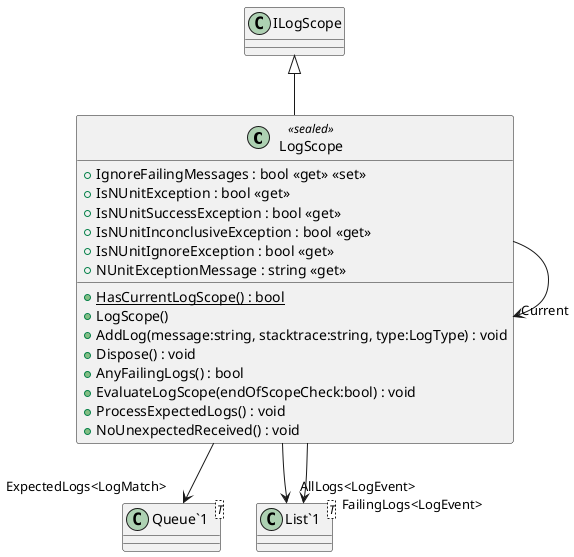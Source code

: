 @startuml
class LogScope <<sealed>> {
    + IgnoreFailingMessages : bool <<get>> <<set>>
    + IsNUnitException : bool <<get>>
    + IsNUnitSuccessException : bool <<get>>
    + IsNUnitInconclusiveException : bool <<get>>
    + IsNUnitIgnoreException : bool <<get>>
    + NUnitExceptionMessage : string <<get>>
    + {static} HasCurrentLogScope() : bool
    + LogScope()
    + AddLog(message:string, stacktrace:string, type:LogType) : void
    + Dispose() : void
    + AnyFailingLogs() : bool
    + EvaluateLogScope(endOfScopeCheck:bool) : void
    + ProcessExpectedLogs() : void
    + NoUnexpectedReceived() : void
}
class "Queue`1"<T> {
}
class "List`1"<T> {
}
ILogScope <|-- LogScope
LogScope --> "ExpectedLogs<LogMatch>" "Queue`1"
LogScope --> "AllLogs<LogEvent>" "List`1"
LogScope --> "FailingLogs<LogEvent>" "List`1"
LogScope --> "Current" LogScope
@enduml
